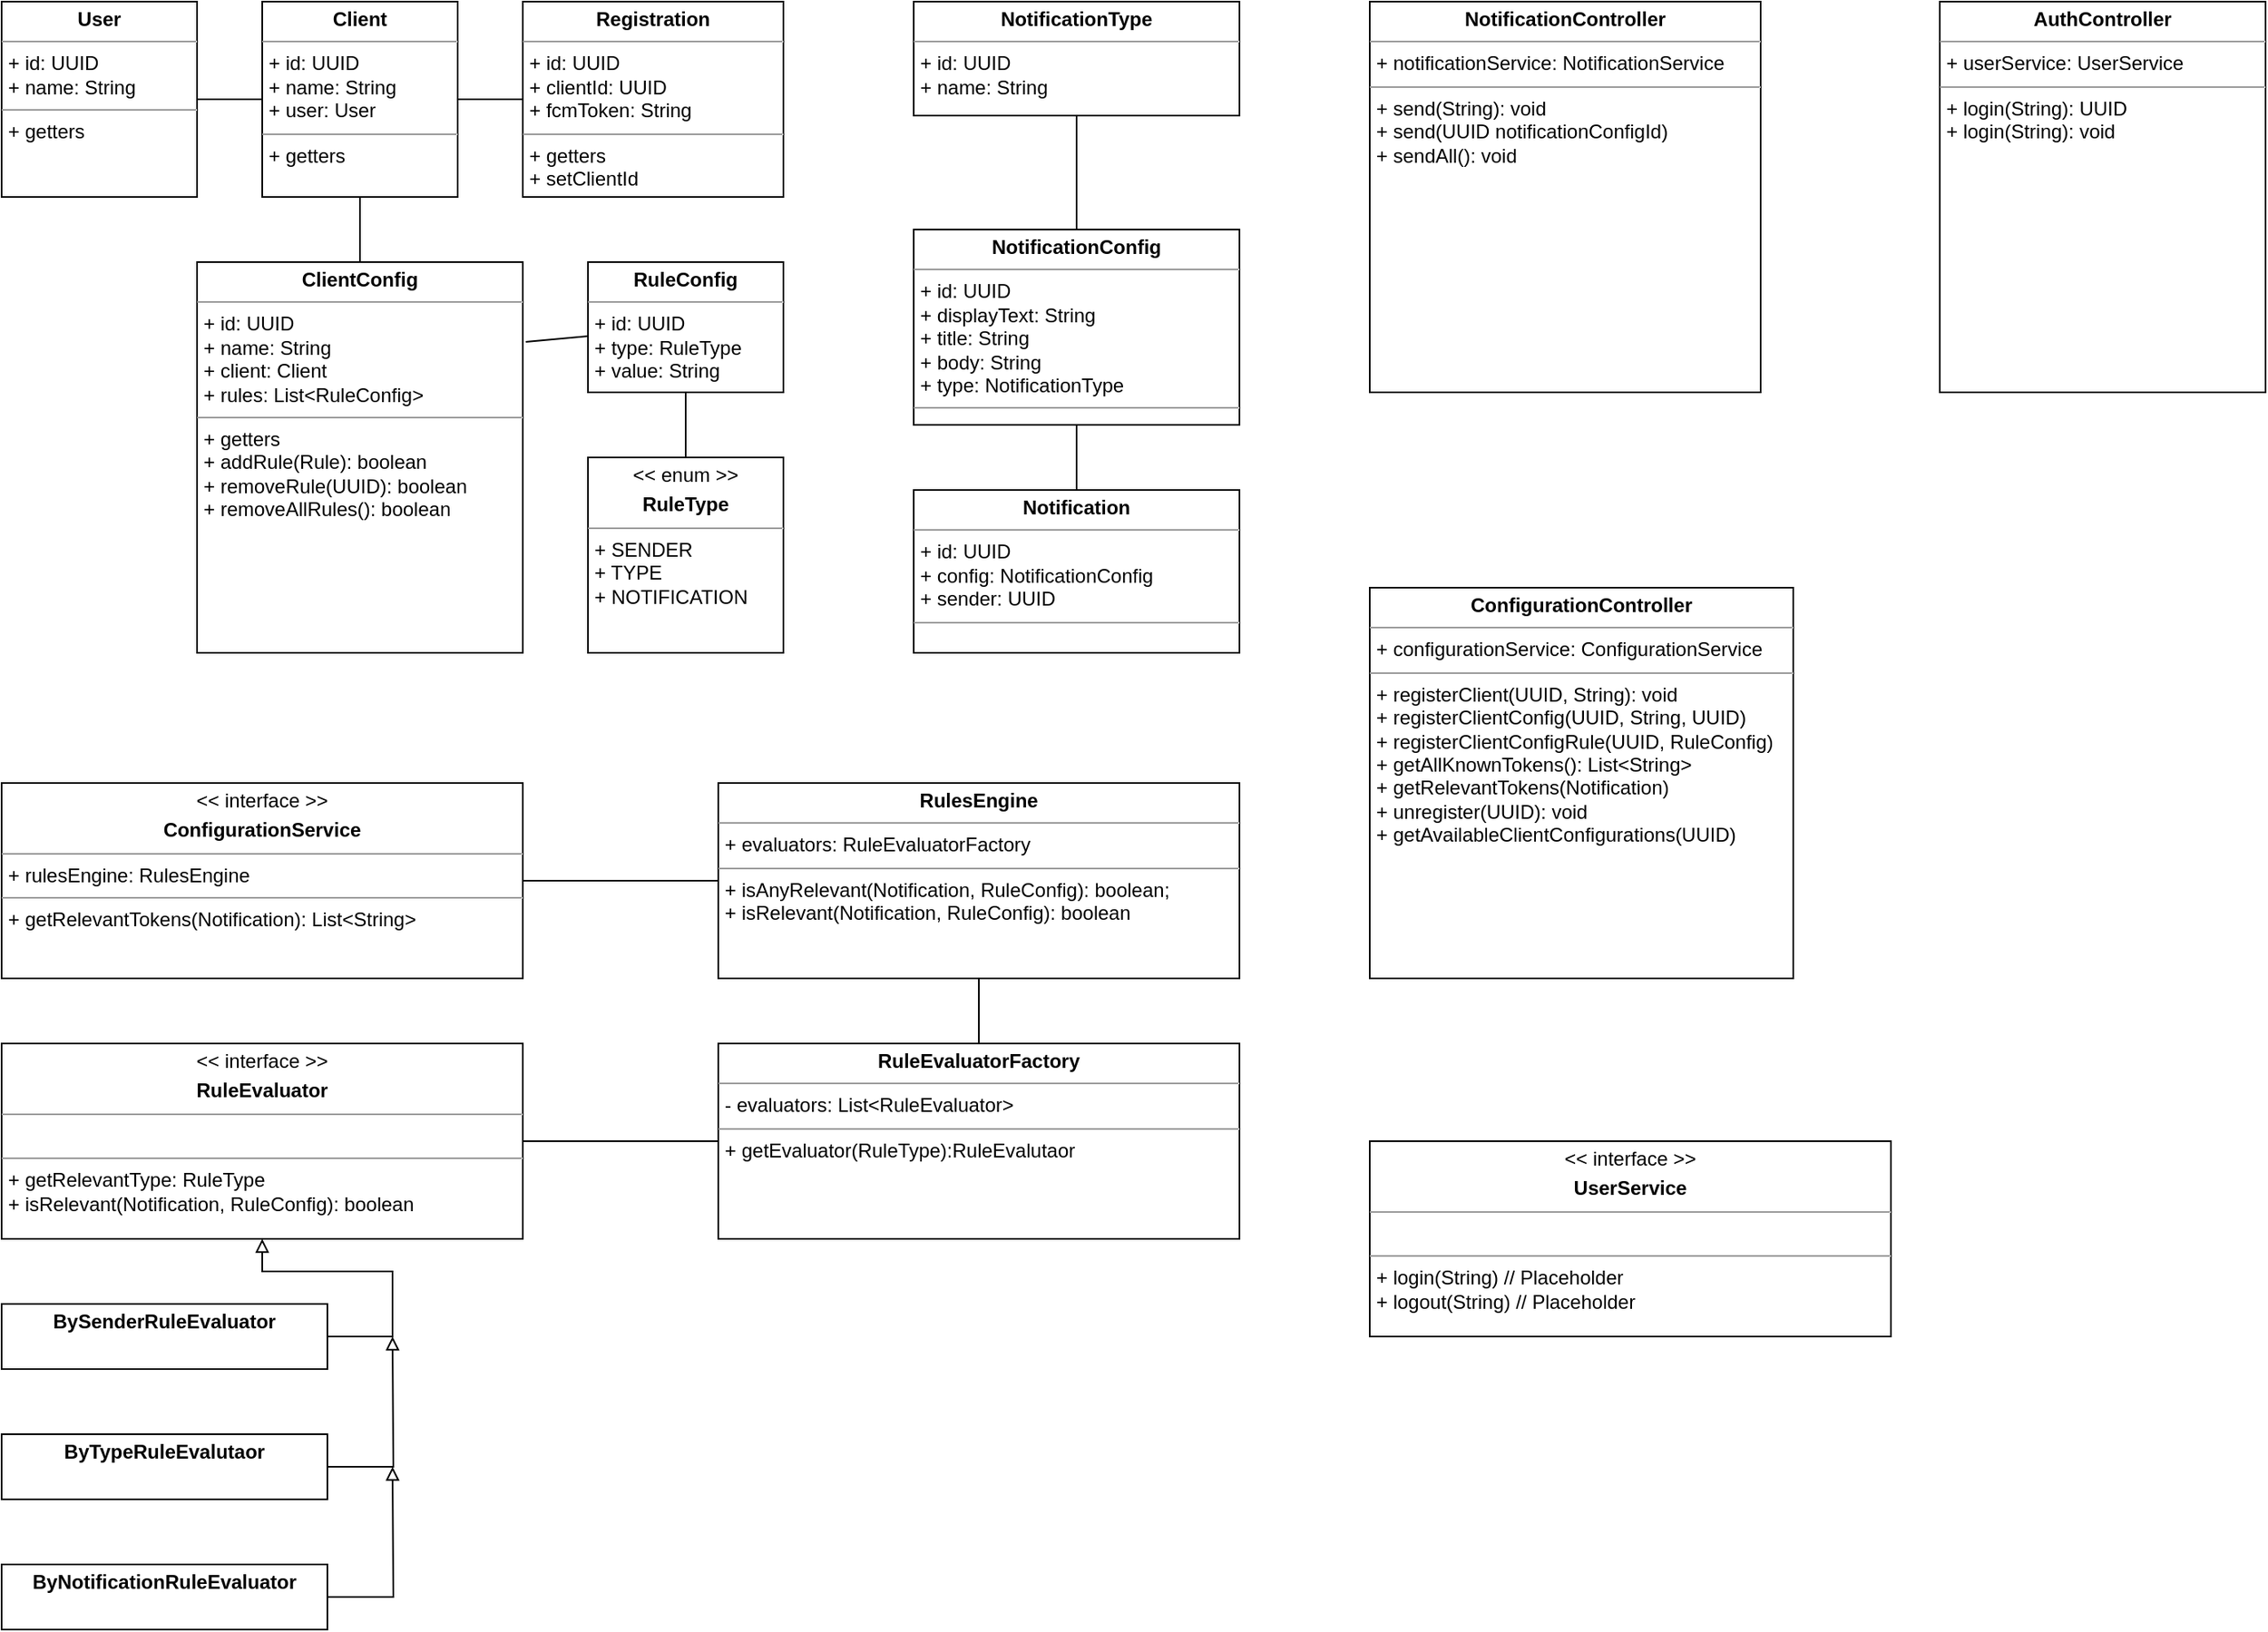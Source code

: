 <mxfile version="14.7.3"><diagram name="Page-1" id="c4acf3e9-155e-7222-9cf6-157b1a14988f"><mxGraphModel dx="2265" dy="1281" grid="1" gridSize="10" guides="1" tooltips="1" connect="1" arrows="1" fold="1" page="1" pageScale="1" pageWidth="850" pageHeight="1100" background="none" math="0" shadow="0"><root><mxCell id="0"/><mxCell id="1" parent="0"/><mxCell id="5d2195bd80daf111-15" value="&lt;p style=&quot;margin: 0px ; margin-top: 4px ; text-align: center&quot;&gt;&lt;b&gt;Client&lt;/b&gt;&lt;/p&gt;&lt;hr size=&quot;1&quot;&gt;&lt;p style=&quot;margin: 0px ; margin-left: 4px&quot;&gt;+ id: UUID&lt;br&gt;+ name: String&lt;/p&gt;&lt;p style=&quot;margin: 0px ; margin-left: 4px&quot;&gt;+ user: User&lt;/p&gt;&lt;hr size=&quot;1&quot;&gt;&lt;p style=&quot;margin: 0px ; margin-left: 4px&quot;&gt;&lt;span&gt;+ getters&lt;/span&gt;&lt;br&gt;&lt;/p&gt;" style="verticalAlign=top;align=left;overflow=fill;fontSize=12;fontFamily=Helvetica;html=1;rounded=0;shadow=0;comic=0;labelBackgroundColor=none;strokeWidth=1" parent="1" vertex="1"><mxGeometry x="200" y="40" width="120" height="120" as="geometry"/></mxCell><mxCell id="IKa34ANfpefhRrtD2e4s-3" value="&lt;p style=&quot;margin: 0px ; margin-top: 4px ; text-align: center&quot;&gt;&lt;b&gt;Registration&lt;/b&gt;&lt;/p&gt;&lt;hr size=&quot;1&quot;&gt;&lt;p style=&quot;margin: 0px ; margin-left: 4px&quot;&gt;+ id: UUID&lt;br&gt;+ clientId: UUID&lt;/p&gt;&lt;p style=&quot;margin: 0px ; margin-left: 4px&quot;&gt;+ fcmToken: String&lt;/p&gt;&lt;hr size=&quot;1&quot;&gt;&lt;p style=&quot;margin: 0px ; margin-left: 4px&quot;&gt;+ getters&lt;br&gt;&lt;/p&gt;&lt;p style=&quot;margin: 0px ; margin-left: 4px&quot;&gt;+ setClientId&lt;/p&gt;" style="verticalAlign=top;align=left;overflow=fill;fontSize=12;fontFamily=Helvetica;html=1;rounded=0;shadow=0;comic=0;labelBackgroundColor=none;strokeWidth=1" parent="1" vertex="1"><mxGeometry x="360" y="40" width="160" height="120" as="geometry"/></mxCell><mxCell id="IKa34ANfpefhRrtD2e4s-4" value="&lt;p style=&quot;margin: 0px ; margin-top: 4px ; text-align: center&quot;&gt;&lt;b&gt;User&lt;/b&gt;&lt;/p&gt;&lt;hr size=&quot;1&quot;&gt;&lt;p style=&quot;margin: 0px ; margin-left: 4px&quot;&gt;+ id: UUID&lt;br&gt;+ name: String&lt;/p&gt;&lt;hr size=&quot;1&quot;&gt;&lt;p style=&quot;margin: 0px ; margin-left: 4px&quot;&gt;&lt;span&gt;+ getters&lt;/span&gt;&lt;br&gt;&lt;/p&gt;" style="verticalAlign=top;align=left;overflow=fill;fontSize=12;fontFamily=Helvetica;html=1;rounded=0;shadow=0;comic=0;labelBackgroundColor=none;strokeWidth=1" parent="1" vertex="1"><mxGeometry x="40" y="40" width="120" height="120" as="geometry"/></mxCell><mxCell id="IKa34ANfpefhRrtD2e4s-9" value="&lt;p style=&quot;margin: 0px ; margin-top: 4px ; text-align: center&quot;&gt;&lt;b&gt;ClientConfig&lt;/b&gt;&lt;/p&gt;&lt;hr size=&quot;1&quot;&gt;&lt;p style=&quot;margin: 0px ; margin-left: 4px&quot;&gt;+ id: UUID&lt;br&gt;+ name: String&lt;/p&gt;&lt;p style=&quot;margin: 0px ; margin-left: 4px&quot;&gt;+ client: Client&lt;/p&gt;&lt;p style=&quot;margin: 0px ; margin-left: 4px&quot;&gt;+ rules: List&amp;lt;RuleConfig&amp;gt;&lt;/p&gt;&lt;hr size=&quot;1&quot;&gt;&lt;p style=&quot;margin: 0px ; margin-left: 4px&quot;&gt;&lt;span&gt;+ getters&lt;/span&gt;&lt;br&gt;&lt;/p&gt;&lt;p style=&quot;margin: 0px ; margin-left: 4px&quot;&gt;&lt;span&gt;+ addRule(&lt;/span&gt;Rule&lt;span&gt;): boolean&lt;/span&gt;&lt;/p&gt;&lt;p style=&quot;margin: 0px ; margin-left: 4px&quot;&gt;&lt;span&gt;+ removeRule(UUID): boolean&lt;/span&gt;&lt;/p&gt;&lt;p style=&quot;margin: 0px ; margin-left: 4px&quot;&gt;&lt;span&gt;+ removeAllRules(): boolean&lt;/span&gt;&lt;/p&gt;" style="verticalAlign=top;align=left;overflow=fill;fontSize=12;fontFamily=Helvetica;html=1;rounded=0;shadow=0;comic=0;labelBackgroundColor=none;strokeWidth=1" parent="1" vertex="1"><mxGeometry x="160" y="200" width="200" height="240" as="geometry"/></mxCell><mxCell id="c8EgFpD59EGBu5WhQH1D-23" style="edgeStyle=orthogonalEdgeStyle;rounded=0;orthogonalLoop=1;jettySize=auto;html=1;entryX=0;entryY=0.5;entryDx=0;entryDy=0;endArrow=none;endFill=0;strokeColor=#000000;" parent="1" source="IKa34ANfpefhRrtD2e4s-12" target="c8EgFpD59EGBu5WhQH1D-5" edge="1"><mxGeometry relative="1" as="geometry"/></mxCell><mxCell id="IKa34ANfpefhRrtD2e4s-12" value="&lt;p style=&quot;margin: 0px ; margin-top: 4px ; text-align: center&quot;&gt;&amp;lt;&amp;lt; interface &amp;gt;&amp;gt;&lt;/p&gt;&lt;p style=&quot;margin: 0px ; margin-top: 4px ; text-align: center&quot;&gt;&lt;b&gt;RuleEvaluator&lt;/b&gt;&lt;/p&gt;&lt;hr size=&quot;1&quot;&gt;&lt;p style=&quot;margin: 0px ; margin-left: 4px&quot;&gt;&lt;br&gt;&lt;/p&gt;&lt;hr size=&quot;1&quot;&gt;&lt;p style=&quot;margin: 0px ; margin-left: 4px&quot;&gt;&lt;span&gt;+ getRelevantType: RuleType&lt;/span&gt;&lt;/p&gt;&lt;p style=&quot;margin: 0px ; margin-left: 4px&quot;&gt;&lt;span&gt;+ isRelevant(Notification, RuleConfig): boolean&lt;/span&gt;&lt;br&gt;&lt;/p&gt;" style="verticalAlign=top;align=left;overflow=fill;fontSize=12;fontFamily=Helvetica;html=1;rounded=0;shadow=0;comic=0;labelBackgroundColor=none;strokeWidth=1" parent="1" vertex="1"><mxGeometry x="40" y="680" width="320" height="120" as="geometry"/></mxCell><mxCell id="c8EgFpD59EGBu5WhQH1D-25" style="edgeStyle=orthogonalEdgeStyle;rounded=0;orthogonalLoop=1;jettySize=auto;html=1;entryX=0.5;entryY=1;entryDx=0;entryDy=0;endArrow=block;endFill=0;strokeColor=#000000;exitX=1;exitY=0.5;exitDx=0;exitDy=0;" parent="1" source="IKa34ANfpefhRrtD2e4s-13" target="IKa34ANfpefhRrtD2e4s-12" edge="1"><mxGeometry relative="1" as="geometry"><Array as="points"><mxPoint x="280" y="860"/><mxPoint x="280" y="820"/><mxPoint x="200" y="820"/></Array></mxGeometry></mxCell><mxCell id="IKa34ANfpefhRrtD2e4s-13" value="&lt;p style=&quot;margin: 0px ; margin-top: 4px ; text-align: center&quot;&gt;&lt;b&gt;BySenderRuleEvaluator&lt;/b&gt;&lt;br&gt;&lt;/p&gt;&lt;p style=&quot;margin: 0px ; margin-left: 4px&quot;&gt;&lt;br&gt;&lt;/p&gt;" style="verticalAlign=top;align=left;overflow=fill;fontSize=12;fontFamily=Helvetica;html=1;rounded=0;shadow=0;comic=0;labelBackgroundColor=none;strokeWidth=1" parent="1" vertex="1"><mxGeometry x="40" y="840" width="200" height="40" as="geometry"/></mxCell><mxCell id="IKa34ANfpefhRrtD2e4s-14" value="" style="endArrow=none;html=1;exitX=1;exitY=0.5;exitDx=0;exitDy=0;entryX=0;entryY=0.5;entryDx=0;entryDy=0;" parent="1" source="IKa34ANfpefhRrtD2e4s-4" target="5d2195bd80daf111-15" edge="1"><mxGeometry width="50" height="50" relative="1" as="geometry"><mxPoint x="470" y="480" as="sourcePoint"/><mxPoint x="520" y="430" as="targetPoint"/></mxGeometry></mxCell><mxCell id="IKa34ANfpefhRrtD2e4s-15" value="" style="endArrow=none;html=1;entryX=0.5;entryY=1;entryDx=0;entryDy=0;exitX=0.5;exitY=0;exitDx=0;exitDy=0;" parent="1" source="IKa34ANfpefhRrtD2e4s-9" target="5d2195bd80daf111-15" edge="1"><mxGeometry width="50" height="50" relative="1" as="geometry"><mxPoint x="300" y="280" as="sourcePoint"/><mxPoint x="350" y="230" as="targetPoint"/></mxGeometry></mxCell><mxCell id="IKa34ANfpefhRrtD2e4s-17" value="" style="endArrow=none;html=1;exitX=0;exitY=0.5;exitDx=0;exitDy=0;entryX=1;entryY=0.5;entryDx=0;entryDy=0;" parent="1" source="IKa34ANfpefhRrtD2e4s-3" target="5d2195bd80daf111-15" edge="1"><mxGeometry width="50" height="50" relative="1" as="geometry"><mxPoint x="470" y="320" as="sourcePoint"/><mxPoint x="520" y="270" as="targetPoint"/></mxGeometry></mxCell><mxCell id="c8EgFpD59EGBu5WhQH1D-26" style="edgeStyle=orthogonalEdgeStyle;rounded=0;orthogonalLoop=1;jettySize=auto;html=1;endArrow=block;endFill=0;strokeColor=#000000;" parent="1" source="IKa34ANfpefhRrtD2e4s-18" edge="1"><mxGeometry relative="1" as="geometry"><mxPoint x="280" y="860" as="targetPoint"/></mxGeometry></mxCell><mxCell id="IKa34ANfpefhRrtD2e4s-18" value="&lt;p style=&quot;margin: 0px ; margin-top: 4px ; text-align: center&quot;&gt;&lt;b&gt;ByTypeRuleEvalutaor&lt;/b&gt;&lt;br&gt;&lt;/p&gt;&lt;p style=&quot;margin: 0px ; margin-left: 4px&quot;&gt;&lt;br&gt;&lt;/p&gt;" style="verticalAlign=top;align=left;overflow=fill;fontSize=12;fontFamily=Helvetica;html=1;rounded=0;shadow=0;comic=0;labelBackgroundColor=none;strokeWidth=1" parent="1" vertex="1"><mxGeometry x="40" y="920" width="200" height="40" as="geometry"/></mxCell><mxCell id="IKa34ANfpefhRrtD2e4s-21" value="&lt;p style=&quot;margin: 0px ; margin-top: 4px ; text-align: center&quot;&gt;&amp;lt;&amp;lt; enum &amp;gt;&amp;gt;&lt;/p&gt;&lt;p style=&quot;margin: 0px ; margin-top: 4px ; text-align: center&quot;&gt;&lt;b&gt;RuleType&lt;/b&gt;&lt;br&gt;&lt;/p&gt;&lt;hr size=&quot;1&quot;&gt;&lt;p style=&quot;margin: 0px ; margin-left: 4px&quot;&gt;+ SENDER&lt;/p&gt;&lt;p style=&quot;margin: 0px ; margin-left: 4px&quot;&gt;+ TYPE&lt;/p&gt;&lt;p style=&quot;margin: 0px ; margin-left: 4px&quot;&gt;+ NOTIFICATION&lt;/p&gt;" style="verticalAlign=top;align=left;overflow=fill;fontSize=12;fontFamily=Helvetica;html=1;rounded=0;shadow=0;comic=0;labelBackgroundColor=none;strokeWidth=1" parent="1" vertex="1"><mxGeometry x="400" y="320" width="120" height="120" as="geometry"/></mxCell><mxCell id="c8EgFpD59EGBu5WhQH1D-1" value="&lt;p style=&quot;margin: 0px ; margin-top: 4px ; text-align: center&quot;&gt;&lt;b&gt;RulesEngine&lt;/b&gt;&lt;/p&gt;&lt;hr size=&quot;1&quot;&gt;&lt;p style=&quot;margin: 0px ; margin-left: 4px&quot;&gt;+ evaluators: RuleEvaluatorFactory&lt;/p&gt;&lt;hr size=&quot;1&quot;&gt;&lt;p style=&quot;margin: 0px ; margin-left: 4px&quot;&gt;&lt;span&gt;+ isAnyRelevant(Notification, RuleConfig): boolean;&lt;/span&gt;&lt;/p&gt;&lt;p style=&quot;margin: 0px ; margin-left: 4px&quot;&gt;&lt;span&gt;+ isRelevant(Notification, RuleConfig): boolean&lt;/span&gt;&lt;br&gt;&lt;/p&gt;" style="verticalAlign=top;align=left;overflow=fill;fontSize=12;fontFamily=Helvetica;html=1;rounded=0;shadow=0;comic=0;labelBackgroundColor=none;strokeWidth=1" parent="1" vertex="1"><mxGeometry x="480" y="520" width="320" height="120" as="geometry"/></mxCell><mxCell id="c8EgFpD59EGBu5WhQH1D-2" value="&lt;p style=&quot;margin: 0px ; margin-top: 4px ; text-align: center&quot;&gt;&lt;b&gt;RuleConfig&lt;/b&gt;&lt;br&gt;&lt;/p&gt;&lt;hr size=&quot;1&quot;&gt;&lt;p style=&quot;margin: 0px ; margin-left: 4px&quot;&gt;+ id: UUID&lt;/p&gt;&lt;p style=&quot;margin: 0px ; margin-left: 4px&quot;&gt;+ type: RuleType&lt;/p&gt;&lt;p style=&quot;margin: 0px ; margin-left: 4px&quot;&gt;+ value: String&lt;/p&gt;" style="verticalAlign=top;align=left;overflow=fill;fontSize=12;fontFamily=Helvetica;html=1;rounded=0;shadow=0;comic=0;labelBackgroundColor=none;strokeWidth=1" parent="1" vertex="1"><mxGeometry x="400" y="200" width="120" height="80" as="geometry"/></mxCell><mxCell id="c8EgFpD59EGBu5WhQH1D-3" value="" style="endArrow=none;html=1;exitX=0.5;exitY=0;exitDx=0;exitDy=0;" parent="1" source="IKa34ANfpefhRrtD2e4s-21" target="c8EgFpD59EGBu5WhQH1D-2" edge="1"><mxGeometry width="50" height="50" relative="1" as="geometry"><mxPoint x="120" y="700" as="sourcePoint"/><mxPoint x="170" y="650" as="targetPoint"/></mxGeometry></mxCell><mxCell id="c8EgFpD59EGBu5WhQH1D-4" value="" style="endArrow=none;html=1;entryX=1.009;entryY=0.204;entryDx=0;entryDy=0;entryPerimeter=0;" parent="1" source="c8EgFpD59EGBu5WhQH1D-2" target="IKa34ANfpefhRrtD2e4s-9" edge="1"><mxGeometry width="50" height="50" relative="1" as="geometry"><mxPoint x="262" y="690" as="sourcePoint"/><mxPoint x="262.056" y="540" as="targetPoint"/></mxGeometry></mxCell><mxCell id="c8EgFpD59EGBu5WhQH1D-24" style="edgeStyle=orthogonalEdgeStyle;rounded=0;orthogonalLoop=1;jettySize=auto;html=1;entryX=0.5;entryY=1;entryDx=0;entryDy=0;endArrow=none;endFill=0;strokeColor=#000000;" parent="1" source="c8EgFpD59EGBu5WhQH1D-5" target="c8EgFpD59EGBu5WhQH1D-1" edge="1"><mxGeometry relative="1" as="geometry"/></mxCell><mxCell id="c8EgFpD59EGBu5WhQH1D-5" value="&lt;p style=&quot;margin: 0px ; margin-top: 4px ; text-align: center&quot;&gt;&lt;b&gt;RuleEvaluatorFactory&lt;/b&gt;&lt;br&gt;&lt;/p&gt;&lt;hr size=&quot;1&quot;&gt;&lt;p style=&quot;margin: 0px ; margin-left: 4px&quot;&gt;- evaluators: List&amp;lt;RuleEvaluator&amp;gt;&lt;/p&gt;&lt;hr size=&quot;1&quot;&gt;&lt;p style=&quot;margin: 0px ; margin-left: 4px&quot;&gt;&lt;span&gt;+ getEvaluator(RuleType):RuleEvalutaor&lt;/span&gt;&lt;br&gt;&lt;/p&gt;" style="verticalAlign=top;align=left;overflow=fill;fontSize=12;fontFamily=Helvetica;html=1;rounded=0;shadow=0;comic=0;labelBackgroundColor=none;strokeWidth=1" parent="1" vertex="1"><mxGeometry x="480" y="680" width="320" height="120" as="geometry"/></mxCell><mxCell id="c8EgFpD59EGBu5WhQH1D-22" style="edgeStyle=orthogonalEdgeStyle;rounded=0;orthogonalLoop=1;jettySize=auto;html=1;entryX=0;entryY=0.5;entryDx=0;entryDy=0;endArrow=none;endFill=0;strokeColor=#000000;" parent="1" source="c8EgFpD59EGBu5WhQH1D-8" target="c8EgFpD59EGBu5WhQH1D-1" edge="1"><mxGeometry relative="1" as="geometry"/></mxCell><mxCell id="c8EgFpD59EGBu5WhQH1D-8" value="&lt;p style=&quot;margin: 0px ; margin-top: 4px ; text-align: center&quot;&gt;&amp;lt;&amp;lt; interface &amp;gt;&amp;gt;&lt;/p&gt;&lt;p style=&quot;margin: 0px ; margin-top: 4px ; text-align: center&quot;&gt;&lt;b&gt;ConfigurationService&lt;/b&gt;&lt;/p&gt;&lt;hr size=&quot;1&quot;&gt;&lt;p style=&quot;margin: 0px ; margin-left: 4px&quot;&gt;+ rulesEngine: RulesEngine&lt;/p&gt;&lt;hr size=&quot;1&quot;&gt;&lt;p style=&quot;margin: 0px ; margin-left: 4px&quot;&gt;&lt;span&gt;+ getRelevantTokens(Notification): List&amp;lt;String&amp;gt;&lt;/span&gt;&lt;br&gt;&lt;/p&gt;&lt;p style=&quot;margin: 0px ; margin-left: 4px&quot;&gt;&lt;br&gt;&lt;/p&gt;" style="verticalAlign=top;align=left;overflow=fill;fontSize=12;fontFamily=Helvetica;html=1;rounded=0;shadow=0;comic=0;labelBackgroundColor=none;strokeWidth=1" parent="1" vertex="1"><mxGeometry x="40" y="520" width="320" height="120" as="geometry"/></mxCell><mxCell id="c8EgFpD59EGBu5WhQH1D-9" value="&lt;p style=&quot;margin: 0px ; margin-top: 4px ; text-align: center&quot;&gt;&lt;b&gt;NotificationConfig&lt;/b&gt;&lt;br&gt;&lt;/p&gt;&lt;hr size=&quot;1&quot;&gt;&lt;p style=&quot;margin: 0px ; margin-left: 4px&quot;&gt;+ id: UUID&lt;/p&gt;&lt;p style=&quot;margin: 0px ; margin-left: 4px&quot;&gt;&lt;span&gt;+ displayText: String&lt;/span&gt;&lt;br&gt;&lt;/p&gt;&lt;p style=&quot;margin: 0px ; margin-left: 4px&quot;&gt;+ title: String&lt;/p&gt;&lt;p style=&quot;margin: 0px ; margin-left: 4px&quot;&gt;+ body: String&lt;/p&gt;&lt;p style=&quot;margin: 0px ; margin-left: 4px&quot;&gt;+ type: NotificationType&lt;/p&gt;&lt;hr size=&quot;1&quot;&gt;&lt;p style=&quot;margin: 0px ; margin-left: 4px&quot;&gt;&lt;br&gt;&lt;/p&gt;" style="verticalAlign=top;align=left;overflow=fill;fontSize=12;fontFamily=Helvetica;html=1;rounded=0;shadow=0;comic=0;labelBackgroundColor=none;strokeWidth=1" parent="1" vertex="1"><mxGeometry x="600" y="180" width="200" height="120" as="geometry"/></mxCell><mxCell id="c8EgFpD59EGBu5WhQH1D-10" value="&lt;p style=&quot;margin: 0px ; margin-top: 4px ; text-align: center&quot;&gt;&lt;b&gt;NotificationType&lt;/b&gt;&lt;br&gt;&lt;/p&gt;&lt;hr size=&quot;1&quot;&gt;&lt;p style=&quot;margin: 0px ; margin-left: 4px&quot;&gt;+ id: UUID&lt;/p&gt;&lt;p style=&quot;margin: 0px ; margin-left: 4px&quot;&gt;&lt;span&gt;+ name: String&lt;/span&gt;&lt;br&gt;&lt;/p&gt;&lt;p style=&quot;margin: 0px ; margin-left: 4px&quot;&gt;&lt;br&gt;&lt;/p&gt;" style="verticalAlign=top;align=left;overflow=fill;fontSize=12;fontFamily=Helvetica;html=1;rounded=0;shadow=0;comic=0;labelBackgroundColor=none;strokeWidth=1" parent="1" vertex="1"><mxGeometry x="600" y="40" width="200" height="70" as="geometry"/></mxCell><mxCell id="c8EgFpD59EGBu5WhQH1D-11" value="&lt;p style=&quot;margin: 0px ; margin-top: 4px ; text-align: center&quot;&gt;&lt;b&gt;Notification&lt;/b&gt;&lt;br&gt;&lt;/p&gt;&lt;hr size=&quot;1&quot;&gt;&lt;p style=&quot;margin: 0px ; margin-left: 4px&quot;&gt;+ id: UUID&lt;/p&gt;&lt;p style=&quot;margin: 0px ; margin-left: 4px&quot;&gt;&lt;span&gt;+ config: NotificationConfig&lt;/span&gt;&lt;br&gt;&lt;/p&gt;&lt;p style=&quot;margin: 0px ; margin-left: 4px&quot;&gt;+ sender: UUID&lt;/p&gt;&lt;hr size=&quot;1&quot;&gt;&lt;p style=&quot;margin: 0px ; margin-left: 4px&quot;&gt;&lt;br&gt;&lt;/p&gt;" style="verticalAlign=top;align=left;overflow=fill;fontSize=12;fontFamily=Helvetica;html=1;rounded=0;shadow=0;comic=0;labelBackgroundColor=none;strokeWidth=1" parent="1" vertex="1"><mxGeometry x="600" y="340" width="200" height="100" as="geometry"/></mxCell><mxCell id="c8EgFpD59EGBu5WhQH1D-12" value="" style="endArrow=none;html=1;" parent="1" source="c8EgFpD59EGBu5WhQH1D-11" target="c8EgFpD59EGBu5WhQH1D-9" edge="1"><mxGeometry width="50" height="50" relative="1" as="geometry"><mxPoint x="500" y="280" as="sourcePoint"/><mxPoint x="550" y="230" as="targetPoint"/></mxGeometry></mxCell><mxCell id="c8EgFpD59EGBu5WhQH1D-13" value="" style="endArrow=none;html=1;" parent="1" source="c8EgFpD59EGBu5WhQH1D-9" target="c8EgFpD59EGBu5WhQH1D-10" edge="1"><mxGeometry width="50" height="50" relative="1" as="geometry"><mxPoint x="500" y="280" as="sourcePoint"/><mxPoint x="550" y="230" as="targetPoint"/></mxGeometry></mxCell><mxCell id="c8EgFpD59EGBu5WhQH1D-27" style="edgeStyle=orthogonalEdgeStyle;rounded=0;orthogonalLoop=1;jettySize=auto;html=1;endArrow=block;endFill=0;strokeColor=#000000;" parent="1" source="c8EgFpD59EGBu5WhQH1D-17" edge="1"><mxGeometry relative="1" as="geometry"><mxPoint x="280" y="940" as="targetPoint"/></mxGeometry></mxCell><mxCell id="c8EgFpD59EGBu5WhQH1D-17" value="&lt;p style=&quot;margin: 0px ; margin-top: 4px ; text-align: center&quot;&gt;&lt;b&gt;ByNotificationRuleEvaluator&lt;/b&gt;&lt;/p&gt;" style="verticalAlign=top;align=left;overflow=fill;fontSize=12;fontFamily=Helvetica;html=1;rounded=0;shadow=0;comic=0;labelBackgroundColor=none;strokeWidth=1" parent="1" vertex="1"><mxGeometry x="40" y="1000" width="200" height="40" as="geometry"/></mxCell><mxCell id="c8EgFpD59EGBu5WhQH1D-28" value="&lt;p style=&quot;margin: 0px ; margin-top: 4px ; text-align: center&quot;&gt;&lt;b&gt;NotificationController&lt;/b&gt;&lt;/p&gt;&lt;hr size=&quot;1&quot;&gt;&lt;p style=&quot;margin: 0px ; margin-left: 4px&quot;&gt;+ notificationService: NotificationService&lt;br&gt;&lt;/p&gt;&lt;hr size=&quot;1&quot;&gt;&lt;p style=&quot;margin: 0px ; margin-left: 4px&quot;&gt;&lt;span&gt;+ send(String): void&amp;nbsp;&lt;/span&gt;&lt;br&gt;&lt;/p&gt;&lt;p style=&quot;margin: 0px ; margin-left: 4px&quot;&gt;+ send(UUID notificationConfigId)&lt;span&gt;&lt;br&gt;&lt;/span&gt;&lt;/p&gt;&lt;p style=&quot;margin: 0px ; margin-left: 4px&quot;&gt;&lt;span&gt;+ sendAll(): void&lt;/span&gt;&lt;/p&gt;&lt;p style=&quot;margin: 0px ; margin-left: 4px&quot;&gt;&lt;span&gt;&lt;br&gt;&lt;/span&gt;&lt;/p&gt;&lt;p style=&quot;margin: 0px ; margin-left: 4px&quot;&gt;&lt;br&gt;&lt;/p&gt;&lt;p style=&quot;margin: 0px ; margin-left: 4px&quot;&gt;&lt;br&gt;&lt;/p&gt;" style="verticalAlign=top;align=left;overflow=fill;fontSize=12;fontFamily=Helvetica;html=1;rounded=0;shadow=0;comic=0;labelBackgroundColor=none;strokeWidth=1" parent="1" vertex="1"><mxGeometry x="880" y="40" width="240" height="240" as="geometry"/></mxCell><mxCell id="c8EgFpD59EGBu5WhQH1D-29" value="&lt;p style=&quot;margin: 0px ; margin-top: 4px ; text-align: center&quot;&gt;&lt;b&gt;ConfigurationController&lt;/b&gt;&lt;/p&gt;&lt;hr size=&quot;1&quot;&gt;&lt;p style=&quot;margin: 0px ; margin-left: 4px&quot;&gt;+ configurationService: ConfigurationService&lt;/p&gt;&lt;hr size=&quot;1&quot;&gt;&lt;p style=&quot;margin: 0px ; margin-left: 4px&quot;&gt;&lt;span&gt;+ registerClient(UUID, String): void&lt;/span&gt;&lt;/p&gt;&lt;p style=&quot;margin: 0px ; margin-left: 4px&quot;&gt;&lt;span&gt;+ registerClientConfig(UUID, String, UUID)&lt;/span&gt;&lt;/p&gt;&lt;p style=&quot;margin: 0px ; margin-left: 4px&quot;&gt;&lt;span&gt;+ registerClientConfigRule(UUID, RuleConfig)&lt;/span&gt;&lt;/p&gt;&lt;p style=&quot;margin: 0px ; margin-left: 4px&quot;&gt;&lt;span&gt;+ getAllKnownTokens(): List&amp;lt;String&amp;gt;&lt;/span&gt;&lt;/p&gt;&lt;p style=&quot;margin: 0px ; margin-left: 4px&quot;&gt;&lt;span&gt;+ getRelevantTokens(Notification)&lt;/span&gt;&lt;/p&gt;&lt;p style=&quot;margin: 0px ; margin-left: 4px&quot;&gt;&lt;span&gt;+ unregister(UUID): void&lt;/span&gt;&lt;/p&gt;&lt;p style=&quot;margin: 0px ; margin-left: 4px&quot;&gt;&lt;span&gt;+ getAvailableClientConfigurations(UUID)&lt;/span&gt;&lt;/p&gt;" style="verticalAlign=top;align=left;overflow=fill;fontSize=12;fontFamily=Helvetica;html=1;rounded=0;shadow=0;comic=0;labelBackgroundColor=none;strokeWidth=1" parent="1" vertex="1"><mxGeometry x="880" y="400" width="260" height="240" as="geometry"/></mxCell><mxCell id="c8EgFpD59EGBu5WhQH1D-30" value="&lt;p style=&quot;margin: 0px ; margin-top: 4px ; text-align: center&quot;&gt;&lt;b&gt;AuthController&lt;/b&gt;&lt;/p&gt;&lt;hr size=&quot;1&quot;&gt;&lt;p style=&quot;margin: 0px ; margin-left: 4px&quot;&gt;+ userService: UserService&lt;br&gt;&lt;/p&gt;&lt;hr size=&quot;1&quot;&gt;&lt;p style=&quot;margin: 0px ; margin-left: 4px&quot;&gt;+ login(String): UUID&lt;/p&gt;&lt;p style=&quot;margin: 0px ; margin-left: 4px&quot;&gt;+ login(String): void&lt;/p&gt;" style="verticalAlign=top;align=left;overflow=fill;fontSize=12;fontFamily=Helvetica;html=1;rounded=0;shadow=0;comic=0;labelBackgroundColor=none;strokeWidth=1" parent="1" vertex="1"><mxGeometry x="1230" y="40" width="200" height="240" as="geometry"/></mxCell><mxCell id="c8EgFpD59EGBu5WhQH1D-31" value="&lt;p style=&quot;margin: 0px ; margin-top: 4px ; text-align: center&quot;&gt;&amp;lt;&amp;lt; interface &amp;gt;&amp;gt;&lt;/p&gt;&lt;p style=&quot;margin: 0px ; margin-top: 4px ; text-align: center&quot;&gt;&lt;b&gt;UserService&lt;/b&gt;&lt;/p&gt;&lt;hr size=&quot;1&quot;&gt;&lt;p style=&quot;margin: 0px ; margin-left: 4px&quot;&gt;&lt;br&gt;&lt;/p&gt;&lt;hr size=&quot;1&quot;&gt;&lt;p style=&quot;margin: 0px ; margin-left: 4px&quot;&gt;&lt;span&gt;+ login(String) // Placeholder&lt;/span&gt;&lt;/p&gt;&lt;p style=&quot;margin: 0px ; margin-left: 4px&quot;&gt;&lt;span&gt;+ logout(String) // Placeholder&lt;/span&gt;&lt;/p&gt;" style="verticalAlign=top;align=left;overflow=fill;fontSize=12;fontFamily=Helvetica;html=1;rounded=0;shadow=0;comic=0;labelBackgroundColor=none;strokeWidth=1" parent="1" vertex="1"><mxGeometry x="880" y="740" width="320" height="120" as="geometry"/></mxCell></root></mxGraphModel></diagram></mxfile>